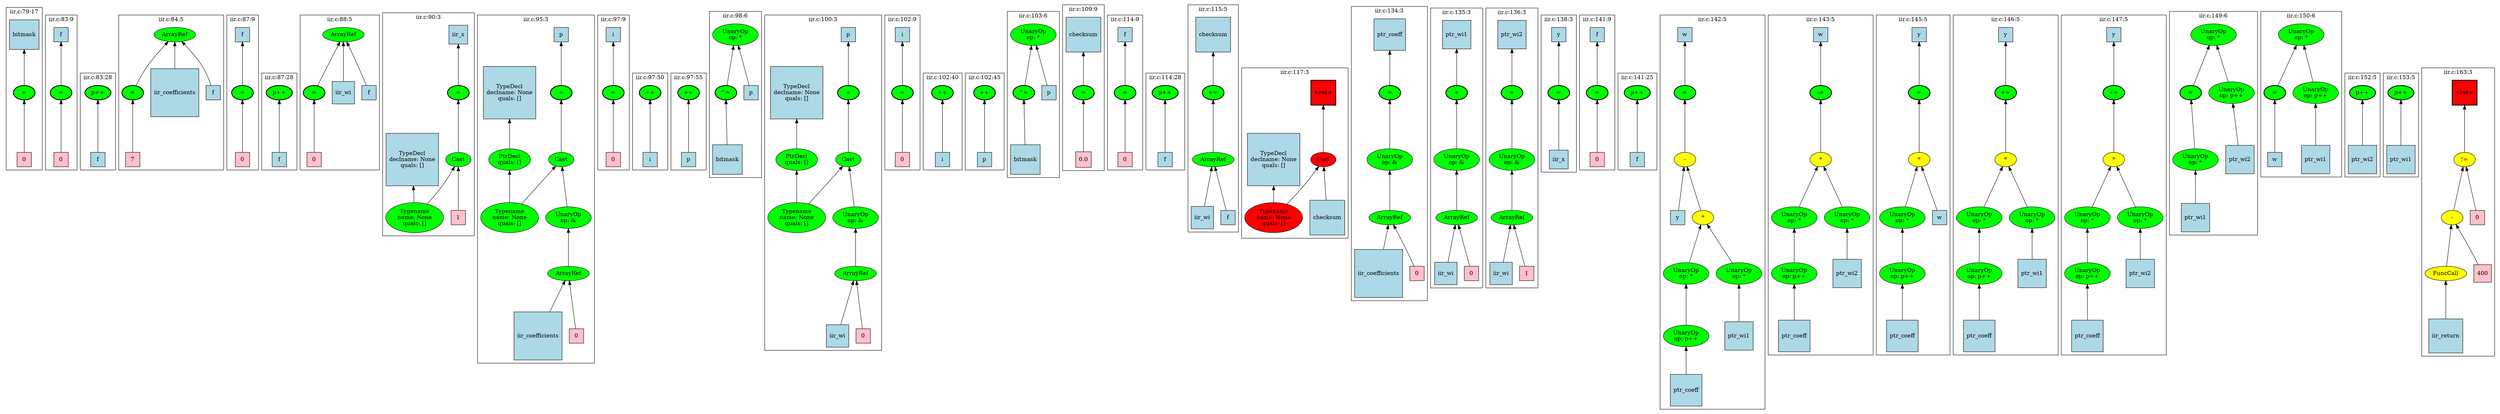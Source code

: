 strict graph "" {
	graph [bb="0,0,5443,890.95",
		newrank=true
	];
	node [label="\N"];
	{
		graph [rank=same,
			rankdir=LR
		];
		rank2	[height=0.5,
			label="",
			pos="1.5,691.95",
			style=invis,
			width=0.013889];
		71	[fillcolor=green,
			height=0.5,
			label="=",
			pos="49.5,691.95",
			style="filled,bold",
			width=0.75];
		rank2 -- 71	[pos="2.25,691.95 8.8945,691.95 15.539,691.95 22.184,691.95",
			style=invis];
		77	[fillcolor=green,
			height=0.5,
			label="=",
			pos="130.5,691.95",
			style="filled,bold",
			width=0.75];
		71 -- 77	[pos="76.711,691.95 85.536,691.95 94.36,691.95 103.19,691.95",
			style=invis];
		85	[fillcolor=green,
			height=0.5,
			label="p++",
			pos="209.5,691.95",
			style="filled,bold",
			width=0.75];
		77 -- 85	[pos="157.66,691.95 165.89,691.95 174.13,691.95 182.36,691.95",
			style=invis];
		87	[fillcolor=green,
			height=0.5,
			label="=",
			pos="288.5,691.95",
			style="filled,bold",
			width=0.75];
		85 -- 87	[pos="236.66,691.95 244.89,691.95 253.13,691.95 261.36,691.95",
			style=invis];
		94	[fillcolor=green,
			height=0.5,
			label="=",
			pos="536.5,691.95",
			style="filled,bold",
			width=0.75];
		87 -- 94	[pos="294.05,709.85 300.48,727.13 312.91,752.31 333.5,763.7 363.64,780.38 458.12,779.93 488.5,763.7 509.78,752.33 523.28,726.89 530.37,\
709.57",
			style=invis];
		102	[fillcolor=green,
			height=0.5,
			label="p++",
			pos="615.5,691.95",
			style="filled,bold",
			width=0.75];
		94 -- 102	[pos="563.66,691.95 571.89,691.95 580.13,691.95 588.36,691.95",
			style=invis];
		104	[fillcolor=green,
			height=0.5,
			label="=",
			pos="694.5,691.95",
			style="filled,bold",
			width=0.75];
		102 -- 104	[pos="642.66,691.95 650.89,691.95 659.13,691.95 667.36,691.95",
			style=invis];
		109	[fillcolor=green,
			height=0.5,
			label="=",
			pos="1018.5,691.95",
			style="filled,bold",
			width=0.75];
		104 -- 109	[pos="700.29,709.86 706.95,727.16 719.73,752.35 740.5,763.7 781.84,786.3 800.31,772.95 846.5,763.7 904.08,752.17 966.47,720.93 997.91,\
703.72",
			style=invis];
		116	[fillcolor=green,
			height=0.5,
			label="=",
			pos="1239.5,691.95",
			style="filled,bold",
			width=0.75];
		109 -- 116	[pos="1024.6,709.57 1031.7,726.89 1045.2,752.33 1066.5,763.7 1089,775.74 1158.4,774.72 1181.5,763.7 1204.9,752.52 1221.9,726.76 1231.3,\
709.35",
			style=invis];
		129	[fillcolor=green,
			height=0.5,
			label="=",
			pos="1350.5,691.95",
			style="filled,bold",
			width=0.75];
		116 -- 129	[pos="1266.8,691.95 1285.7,691.95 1304.5,691.95 1323.4,691.95",
			style=invis];
		137	[fillcolor=green,
			height=0.5,
			label="++",
			pos="1429.5,691.95",
			style="filled,bold",
			width=0.75];
		129 -- 137	[pos="1377.7,691.95 1385.9,691.95 1394.1,691.95 1402.4,691.95",
			style=invis];
		139	[fillcolor=green,
			height=0.5,
			label="++",
			pos="1509.5,691.95",
			style="filled,bold",
			width=0.75];
		137 -- 139	[pos="1456.7,691.95 1465.2,691.95 1473.7,691.95 1482.3,691.95",
			style=invis];
		141	[fillcolor=green,
			height=0.5,
			label="^=",
			pos="1588.5,691.95",
			style="filled,bold",
			width=0.75];
		139 -- 141	[pos="1536.7,691.95 1544.9,691.95 1553.1,691.95 1561.4,691.95",
			style=invis];
		145	[fillcolor=green,
			height=0.5,
			label="=",
			pos="1863.5,691.95",
			style="filled,bold",
			width=0.75];
		141 -- 145	[pos="1594.1,709.85 1600.5,727.13 1612.9,752.31 1633.5,763.7 1666.9,782.21 1771,780.17 1805.5,763.7 1828.9,752.52 1845.9,726.76 1855.3,\
709.35",
			style=invis];
		158	[fillcolor=green,
			height=0.5,
			label="=",
			pos="1975.5,691.95",
			style="filled,bold",
			width=0.75];
		145 -- 158	[pos="1890.6,691.95 1909.9,691.95 1929.1,691.95 1948.3,691.95",
			style=invis];
		166	[fillcolor=green,
			height=0.5,
			label="++",
			pos="2058.5,691.95",
			style="filled,bold",
			width=0.75];
		158 -- 166	[pos="2002.7,691.95 2012.3,691.95 2021.9,691.95 2031.5,691.95",
			style=invis];
		168	[fillcolor=green,
			height=0.5,
			label="++",
			pos="2145.5,691.95",
			style="filled,bold",
			width=0.75];
		166 -- 168	[pos="2085.7,691.95 2096.6,691.95 2107.5,691.95 2118.4,691.95",
			style=invis];
		170	[fillcolor=green,
			height=0.5,
			label="^=",
			pos="2228.5,691.95",
			style="filled,bold",
			width=0.75];
		168 -- 170	[pos="2172.7,691.95 2182.3,691.95 2191.9,691.95 2201.5,691.95",
			style=invis];
		184	[fillcolor=green,
			height=0.5,
			label="=",
			pos="2369.5,691.95",
			style="filled,bold",
			width=0.75];
		170 -- 184	[pos="2234.1,709.85 2240.5,727.13 2252.9,752.31 2273.5,763.7 2288.7,772.09 2296.9,771.24 2312.5,763.7 2335.7,752.5 2352.4,726.74 2361.5,\
709.34",
			style=invis];
		193	[fillcolor=green,
			height=0.5,
			label="=",
			pos="2457.5,691.95",
			style="filled,bold",
			width=0.75];
		184 -- 193	[pos="2396.7,691.95 2407.9,691.95 2419.2,691.95 2430.4,691.95",
			style=invis];
		201	[fillcolor=green,
			height=0.5,
			label="p++",
			pos="2540.5,691.95",
			style="filled,bold",
			width=0.75];
		193 -- 201	[pos="2484.7,691.95 2494.3,691.95 2503.9,691.95 2513.5,691.95",
			style=invis];
		203	[fillcolor=green,
			height=0.5,
			label="+=",
			pos="2648.5,691.95",
			style="filled,bold",
			width=0.75];
		201 -- 203	[pos="2567.5,691.95 2585.4,691.95 2603.4,691.95 2621.3,691.95",
			style=invis];
		208	[fillcolor=red,
			height=0.65278,
			label="\<ret\>",
			pos="2888.5,691.95",
			shape=square,
			style="filled,bold",
			width=0.65278];
		203 -- 208	[pos="2675.7,691.95 2738.7,691.95 2801.8,691.95 2864.8,691.95",
			style=invis];
		246	[fillcolor=green,
			height=0.5,
			label="=",
			pos="3032.5,691.95",
			style="filled,bold",
			width=0.75];
		208 -- 246	[pos="2912.1,691.95 2943.2,691.95 2974.2,691.95 3005.2,691.95",
			style=invis];
		252	[fillcolor=green,
			height=0.5,
			label="=",
			pos="3183.5,691.95",
			style="filled,bold",
			width=0.75];
		246 -- 252	[pos="3059.6,691.95 3091.9,691.95 3124.1,691.95 3156.4,691.95",
			style=invis];
		258	[fillcolor=green,
			height=0.5,
			label="=",
			pos="3311.5,691.95",
			style="filled,bold",
			width=0.75];
		252 -- 258	[pos="3211,691.95 3235.5,691.95 3259.9,691.95 3284.4,691.95",
			style=invis];
		264	[fillcolor=green,
			height=0.5,
			label="=",
			pos="3415.5,691.95",
			style="filled,bold",
			width=0.75];
		258 -- 264	[pos="3338.7,691.95 3355.2,691.95 3371.7,691.95 3388.2,691.95",
			style=invis];
		269	[fillcolor=green,
			height=0.5,
			label="=",
			pos="3495.5,691.95",
			style="filled,bold",
			width=0.75];
		264 -- 269	[pos="3442.7,691.95 3451.2,691.95 3459.7,691.95 3468.3,691.95",
			style=invis];
		275	[fillcolor=green,
			height=0.5,
			label="p++",
			pos="3578.5,691.95",
			style="filled,bold",
			width=0.75];
		269 -- 275	[pos="3522.7,691.95 3532.3,691.95 3541.9,691.95 3551.5,691.95",
			style=invis];
		278	[fillcolor=green,
			height=0.5,
			label="=",
			pos="3688.5,691.95",
			style="filled,bold",
			width=0.75];
		275 -- 278	[pos="3605.6,691.95 3624.1,691.95 3642.7,691.95 3661.3,691.95",
			style=invis];
		288	[fillcolor=green,
			height=0.5,
			label="-=",
			pos="3968.5,691.95",
			style="filled,bold",
			width=0.75];
		278 -- 288	[pos="3715.6,691.95 3790.8,691.95 3866.1,691.95 3941.3,691.95",
			style=invis];
		296	[fillcolor=green,
			height=0.5,
			label="=",
			pos="4180.5,691.95",
			style="filled,bold",
			width=0.75];
		288 -- 296	[pos="3995.8,691.95 4048.4,691.95 4100.9,691.95 4153.4,691.95",
			style=invis];
		303	[fillcolor=green,
			height=0.5,
			label="+=",
			pos="4371.5,691.95",
			style="filled,bold",
			width=0.75];
		296 -- 303	[pos="4207.7,691.95 4253.3,691.95 4298.8,691.95 4344.3,691.95",
			style=invis];
		311	[fillcolor=green,
			height=0.5,
			label="+=",
			pos="4602.5,691.95",
			style="filled,bold",
			width=0.75];
		303 -- 311	[pos="4398.6,691.95 4457.5,691.95 4516.5,691.95 4575.4,691.95",
			style=invis];
		319	[fillcolor=green,
			height=0.5,
			label="=",
			pos="4763.5,691.95",
			style="filled,bold",
			width=0.75];
		311 -- 319	[pos="4629.5,691.95 4665.1,691.95 4700.7,691.95 4736.3,691.95",
			style=invis];
		325	[fillcolor=green,
			height=0.5,
			label="=",
			pos="4953.5,691.95",
			style="filled,bold",
			width=0.75];
		319 -- 325	[pos="4769.1,709.85 4775.5,727.13 4787.9,752.31 4808.5,763.7 4846.2,784.57 4867.5,784.02 4905.5,763.7 4926.8,752.33 4940.3,726.89 4947.4,\
709.57",
			style=invis];
		330	[fillcolor=green,
			height=0.5,
			label="p++",
			pos="5146.5,691.95",
			style="filled,bold",
			width=0.75];
		325 -- 330	[pos="4959.1,709.85 4965.5,727.13 4977.9,752.31 4998.5,763.7 5036.2,784.57 5057.2,783.47 5095.5,763.7 5117.4,752.42 5131.9,726.95 5139.7,\
709.6",
			style=invis];
		332	[fillcolor=green,
			height=0.5,
			label="p++",
			pos="5230.5,691.95",
			style="filled,bold",
			width=0.75];
		330 -- 332	[pos="5173.7,691.95 5183.6,691.95 5193.5,691.95 5203.4,691.95",
			style=invis];
		348	[fillcolor=red,
			height=0.65278,
			label="\<ret\>",
			pos="5366.5,691.95",
			shape=square,
			style="filled,bold",
			width=0.65278];
		332 -- 348	[pos="5257.6,691.95 5286,691.95 5314.3,691.95 5342.7,691.95",
			style=invis];
		end	[height=0.5,
			label="",
			pos="5442.5,691.95",
			style=invis,
			width=0.013889];
		348 -- end	[pos="5390.2,691.95 5407.4,691.95 5424.5,691.95 5441.7,691.95",
			style=invis];
	}
	subgraph cluster104 {
		graph [bb="659.5,523.95,851.5,865.45",
			label="iir.c:88:5",
			lheight=0.21,
			lp="755.5,853.95",
			lwidth=0.68
		];
		104;
		108	[fillcolor=pink,
			height=0.5,
			label=0,
			pos="694.5,549.95",
			shape=square,
			style=filled,
			width=0.5];
		104 -- 108	[dir=back,
			pos="s,694.5,673.79 694.5,663.77 694.5,635.52 694.5,592.16 694.5,568.26"];
		105	[fillcolor=green,
			height=0.5,
			label=ArrayRef,
			pos="764.5,816.45",
			style=filled,
			width=1.2277];
		105 -- 104	[dir=back,
			pos="s,754.91,798.68 749.94,789.98 736.05,765.67 715.54,729.77 703.75,709.14"];
		106	[fillcolor=lightblue,
			height=0.68056,
			label=iir_wi,
			pos="764.5,691.95",
			shape=square,
			style=filled,
			width=0.68056];
		105 -- 106	[dir=back,
			pos="s,764.5,798.42 764.5,788.31 764.5,766.81 764.5,737.08 764.5,716.55"];
		107	[fillcolor=lightblue,
			height=0.5,
			label=f,
			pos="825.5,691.95",
			shape=square,
			style=filled,
			width=0.5];
		105 -- 107	[dir=back,
			pos="s,772.85,798.68 777.42,789.5 789.3,765.66 806.57,730.97 816.85,710.32"];
	}
	subgraph cluster102 {
		graph [bb="579.5,523.95,651.5,740.95",
			label="iir.c:87:28",
			lheight=0.21,
			lp="615.5,729.45",
			lwidth=0.78
		];
		102;
		103	[fillcolor=lightblue,
			height=0.5,
			label=f,
			pos="615.5,549.95",
			shape=square,
			style=filled,
			width=0.5];
		102 -- 103	[dir=back,
			pos="s,615.5,673.79 615.5,663.77 615.5,635.52 615.5,592.16 615.5,568.26"];
	}
	subgraph cluster85 {
		graph [bb="173.5,523.95,245.5,740.95",
			label="iir.c:83:28",
			lheight=0.21,
			lp="209.5,729.45",
			lwidth=0.78
		];
		85;
		86	[fillcolor=lightblue,
			height=0.5,
			label=f,
			pos="209.5,549.95",
			shape=square,
			style=filled,
			width=0.5];
		85 -- 86	[dir=back,
			pos="s,209.5,673.79 209.5,663.77 209.5,635.52 209.5,592.16 209.5,568.26"];
	}
	subgraph cluster94 {
		graph [bb="501.5,523.95,571.5,865.45",
			label="iir.c:87:9",
			lheight=0.21,
			lp="536.5,853.95",
			lwidth=0.68
		];
		94;
		96	[fillcolor=pink,
			height=0.5,
			label=0,
			pos="536.5,549.95",
			shape=square,
			style=filled,
			width=0.5];
		94 -- 96	[dir=back,
			pos="s,536.5,673.79 536.5,663.77 536.5,635.52 536.5,592.16 536.5,568.26"];
		95	[fillcolor=lightblue,
			height=0.5,
			label=f,
			pos="536.5,816.45",
			shape=square,
			style=filled,
			width=0.5];
		95 -- 94	[dir=back,
			pos="s,536.5,798.42 536.5,788.27 536.5,764.44 536.5,730.53 536.5,710.24"];
	}
	subgraph cluster87 {
		graph [bb="253.5,523.95,493.5,865.45",
			label="iir.c:84:5",
			lheight=0.21,
			lp="373.5,853.95",
			lwidth=0.68
		];
		87;
		91	[fillcolor=pink,
			height=0.5,
			label=7,
			pos="288.5,549.95",
			shape=square,
			style=filled,
			width=0.5];
		87 -- 91	[dir=back,
			pos="s,288.5,673.79 288.5,663.77 288.5,635.52 288.5,592.16 288.5,568.26"];
		88	[fillcolor=green,
			height=0.5,
			label=ArrayRef,
			pos="382.5,816.45",
			style=filled,
			width=1.2277];
		88 -- 87	[dir=back,
			pos="s,368.17,799.4 361.51,791.77 350.2,778.68 336.2,761.98 324.5,746.45 315.2,734.11 305.47,719.53 298.47,708.71"];
		89	[fillcolor=lightblue,
			height=1.3611,
			label=iir_coefficients,
			pos="382.5,691.95",
			shape=square,
			style=filled,
			width=1.3611];
		88 -- 89	[dir=back,
			pos="s,382.5,798.42 382.5,788.11 382.5,774.25 382.5,757 382.5,741.01"];
		90	[fillcolor=lightblue,
			height=0.5,
			label=f,
			pos="467.5,691.95",
			shape=square,
			style=filled,
			width=0.5];
		88 -- 90	[dir=back,
			pos="s,397.95,799.3 404.74,791.81 416.19,778.96 429.94,762.46 440.5,746.45 448.06,734.99 455,721.12 459.96,710.38"];
	}
	subgraph cluster109 {
		graph [bb="859.5,378,1053.5,868.45",
			label="iir.c:90:3",
			lheight=0.21,
			lp="956.5,856.95",
			lwidth=0.68
		];
		109;
		111	[fillcolor=green,
			height=0.5,
			label=Cast,
			pos="1018.5,549.95",
			style=filled,
			width=0.75];
		109 -- 111	[dir=back,
			pos="s,1018.5,673.79 1018.5,663.77 1018.5,635.52 1018.5,592.16 1018.5,568.26"];
		112	[fillcolor=green,
			height=1.041,
			label="Typename
name: None
quals: []",
			pos="926.5,423.48",
			style=filled,
			width=1.6303];
		111 -- 112	[dir=back,
			pos="s,1008,533.33 1002.3,524.95 996.17,516.08 989.11,505.99 982.5,496.95 972.92,483.86 962.09,469.7 952.52,457.39"];
		115	[fillcolor=pink,
			height=0.5,
			label=1,
			pos="1021.5,423.48",
			shape=square,
			style=filled,
			width=0.5];
		111 -- 115	[dir=back,
			pos="s,1018.9,531.91 1019.2,521.87 1019.7,497.51 1020.6,462.46 1021.1,441.72"];
		110	[fillcolor=lightblue,
			height=0.58333,
			label=iir_x,
			pos="1018.5,816.45",
			shape=square,
			style=filled,
			width=0.58333];
		110 -- 109	[dir=back,
			pos="s,1018.5,795.22 1018.5,785.01 1018.5,761.36 1018.5,729.42 1018.5,710.05"];
		113	[fillcolor=lightblue,
			height=1.4722,
			label="TypeDecl
declname: None
quals: []",
			pos="920.5,549.95",
			shape=square,
			style=filled,
			width=1.4722];
		113 -- 112	[dir=back,
			pos="s,923.01,496.89 923.5,486.69 923.92,477.96 924.34,469.24 924.73,461.2"];
	}
	subgraph cluster116 {
		graph [bb="1061.5,110,1307.5,865.45",
			label="iir.c:95:3",
			lheight=0.21,
			lp="1184.5,853.95",
			lwidth=0.68
		];
		116;
		118	[fillcolor=green,
			height=0.5,
			label=Cast,
			pos="1239.5,549.95",
			style=filled,
			width=0.75];
		116 -- 118	[dir=back,
			pos="s,1239.5,673.79 1239.5,663.77 1239.5,635.52 1239.5,592.16 1239.5,568.26"];
		119	[fillcolor=green,
			height=1.041,
			label="Typename
name: None
quals: []",
			pos="1128.5,423.48",
			style=filled,
			width=1.6303];
		118 -- 119	[dir=back,
			pos="s,1226.3,534.19 1219.6,526.66 1202.2,507.09 1176.6,478.4 1157,456.4"];
		123	[fillcolor=green,
			height=0.74639,
			label="UnaryOp
op: &",
			pos="1252.5,423.48",
			style=filled,
			width=1.316];
		118 -- 123	[dir=back,
			pos="s,1241.3,531.91 1242.3,521.93 1244.5,500.7 1247.6,471.34 1249.8,450.4"];
		124	[fillcolor=green,
			height=0.5,
			label=ArrayRef,
			pos="1252.5,301",
			style=filled,
			width=1.2277];
		123 -- 124	[dir=back,
			pos="s,1252.5,396.34 1252.5,386.23 1252.5,364 1252.5,336.57 1252.5,319.18"];
		117	[fillcolor=lightblue,
			height=0.5,
			label=p,
			pos="1239.5,816.45",
			shape=square,
			style=filled,
			width=0.5];
		117 -- 116	[dir=back,
			pos="s,1239.5,798.42 1239.5,788.27 1239.5,764.44 1239.5,730.53 1239.5,710.24"];
		125	[fillcolor=lightblue,
			height=1.3611,
			label=iir_coefficients,
			pos="1181.5,167",
			shape=square,
			style=filled,
			width=1.3611];
		124 -- 125	[dir=back,
			pos="s,1243.5,283.28 1238.6,274.24 1229.8,257.71 1217.9,235.74 1207.4,216.07"];
		126	[fillcolor=pink,
			height=0.5,
			label=0,
			pos="1266.5,167",
			shape=square,
			style=filled,
			width=0.5];
		124 -- 126	[dir=back,
			pos="s,1254.3,283.01 1255.4,272.97 1258.2,246.73 1262.3,207.67 1264.7,185.34"];
		120	[fillcolor=green,
			height=0.74639,
			label="PtrDecl
quals: []",
			pos="1128.5,549.95",
			style=filled,
			width=1.2178];
		120 -- 119	[dir=back,
			pos="s,1128.5,522.86 1128.5,512.72 1128.5,496.59 1128.5,477.61 1128.5,461.4"];
		121	[fillcolor=lightblue,
			height=1.4722,
			label="TypeDecl
declname: None
quals: []",
			pos="1128.5,691.95",
			shape=square,
			style=filled,
			width=1.4722];
		121 -- 120	[dir=back,
			pos="s,1128.5,638.82 1128.5,628.77 1128.5,610.49 1128.5,591.49 1128.5,576.84"];
	}
	subgraph cluster203 {
		graph [bb="2588.5,390.98,2708.5,882.95",
			label="iir.c:115:5",
			lheight=0.21,
			lp="2648.5,871.45",
			lwidth=0.78
		];
		203;
		205	[fillcolor=green,
			height=0.5,
			label=ArrayRef,
			pos="2648.5,549.95",
			style=filled,
			width=1.2277];
		203 -- 205	[dir=back,
			pos="s,2648.5,673.79 2648.5,663.77 2648.5,635.52 2648.5,592.16 2648.5,568.26"];
		206	[fillcolor=lightblue,
			height=0.68056,
			label=iir_wi,
			pos="2621.5,423.48",
			shape=square,
			style=filled,
			width=0.68056];
		205 -- 206	[dir=back,
			pos="s,2644.8,531.91 2642.6,521.89 2637.9,499.88 2631.2,469.14 2626.6,448.12"];
		207	[fillcolor=lightblue,
			height=0.5,
			label=f,
			pos="2682.5,423.48",
			shape=square,
			style=filled,
			width=0.5];
		205 -- 207	[dir=back,
			pos="s,2653.2,531.91 2655.8,522.2 2662.5,497.83 2672.1,462.55 2677.8,441.72"];
		204	[fillcolor=lightblue,
			height=0.98611,
			label=checksum,
			pos="2648.5,816.45",
			shape=square,
			style=filled,
			width=0.98611];
		204 -- 203	[dir=back,
			pos="s,2648.5,780.68 2648.5,770.63 2648.5,749.61 2648.5,725.8 2648.5,710.14"];
	}
	subgraph cluster246 {
		graph [bb="2947.5,244,3115.5,880.45",
			label="iir.c:134:3",
			lheight=0.21,
			lp="3031.5,868.95",
			lwidth=0.78
		];
		246;
		248	[fillcolor=green,
			height=0.74639,
			label="UnaryOp
op: &",
			pos="3032.5,549.95",
			style=filled,
			width=1.316];
		246 -- 248	[dir=back,
			pos="s,3032.5,673.79 3032.5,663.48 3032.5,638.35 3032.5,601.45 3032.5,576.84"];
		249	[fillcolor=green,
			height=0.5,
			label=ArrayRef,
			pos="3032.5,423.48",
			style=filled,
			width=1.2277];
		248 -- 249	[dir=back,
			pos="s,3032.5,522.86 3032.5,512.61 3032.5,489.25 3032.5,459.98 3032.5,441.75"];
		250	[fillcolor=lightblue,
			height=1.3611,
			label=iir_coefficients,
			pos="3004.5,301",
			shape=square,
			style=filled,
			width=1.3611];
		249 -- 250	[dir=back,
			pos="s,3028.5,405.47 3026.2,395.51 3023.1,382.14 3019.3,365.58 3015.7,350.12"];
		251	[fillcolor=pink,
			height=0.5,
			label=0,
			pos="3089.5,301",
			shape=square,
			style=filled,
			width=0.5];
		249 -- 251	[dir=back,
			pos="s,3040.4,405.72 3044.8,396.43 3055.9,373.12 3071.7,339.59 3081.3,319.39"];
		247	[fillcolor=lightblue,
			height=0.91667,
			label=ptr_coeff,
			pos="3032.5,816.45",
			shape=square,
			style=filled,
			width=0.91667];
		247 -- 246	[dir=back,
			pos="s,3032.5,783.27 3032.5,773.02 3032.5,751.46 3032.5,726.46 3032.5,710.21"];
	}
	subgraph cluster252 {
		graph [bb="3123.5,268.5,3243.5,876.95",
			label="iir.c:135:3",
			lheight=0.21,
			lp="3183.5,865.45",
			lwidth=0.78
		];
		252;
		254	[fillcolor=green,
			height=0.74639,
			label="UnaryOp
op: &",
			pos="3183.5,549.95",
			style=filled,
			width=1.316];
		252 -- 254	[dir=back,
			pos="s,3183.5,673.79 3183.5,663.48 3183.5,638.35 3183.5,601.45 3183.5,576.84"];
		255	[fillcolor=green,
			height=0.5,
			label=ArrayRef,
			pos="3183.5,423.48",
			style=filled,
			width=1.2277];
		254 -- 255	[dir=back,
			pos="s,3183.5,522.86 3183.5,512.61 3183.5,489.25 3183.5,459.98 3183.5,441.75"];
		256	[fillcolor=lightblue,
			height=0.68056,
			label=iir_wi,
			pos="3156.5,301",
			shape=square,
			style=filled,
			width=0.68056];
		255 -- 256	[dir=back,
			pos="s,3179.7,405.47 3177.5,395.58 3172.8,374.56 3166.3,345.65 3161.8,325.54"];
		257	[fillcolor=pink,
			height=0.5,
			label=0,
			pos="3217.5,301",
			shape=square,
			style=filled,
			width=0.5];
		255 -- 257	[dir=back,
			pos="s,3188.3,405.47 3191,395.84 3197.6,372.53 3207,339.33 3212.6,319.31"];
		253	[fillcolor=lightblue,
			height=0.81944,
			label=ptr_wi1,
			pos="3183.5,816.45",
			shape=square,
			style=filled,
			width=0.81944];
		253 -- 252	[dir=back,
			pos="s,3183.5,786.73 3183.5,776.53 3183.5,754.2 3183.5,727.3 3183.5,710.16"];
	}
	subgraph cluster258 {
		graph [bb="3251.5,268.5,3371.5,876.95",
			label="iir.c:136:3",
			lheight=0.21,
			lp="3311.5,865.45",
			lwidth=0.78
		];
		258;
		260	[fillcolor=green,
			height=0.74639,
			label="UnaryOp
op: &",
			pos="3311.5,549.95",
			style=filled,
			width=1.316];
		258 -- 260	[dir=back,
			pos="s,3311.5,673.79 3311.5,663.48 3311.5,638.35 3311.5,601.45 3311.5,576.84"];
		261	[fillcolor=green,
			height=0.5,
			label=ArrayRef,
			pos="3311.5,423.48",
			style=filled,
			width=1.2277];
		260 -- 261	[dir=back,
			pos="s,3311.5,522.86 3311.5,512.61 3311.5,489.25 3311.5,459.98 3311.5,441.75"];
		262	[fillcolor=lightblue,
			height=0.68056,
			label=iir_wi,
			pos="3284.5,301",
			shape=square,
			style=filled,
			width=0.68056];
		261 -- 262	[dir=back,
			pos="s,3307.7,405.47 3305.5,395.58 3300.8,374.56 3294.3,345.65 3289.8,325.54"];
		263	[fillcolor=pink,
			height=0.5,
			label=1,
			pos="3345.5,301",
			shape=square,
			style=filled,
			width=0.5];
		261 -- 263	[dir=back,
			pos="s,3316.3,405.47 3319,395.84 3325.6,372.53 3335,339.33 3340.6,319.31"];
		259	[fillcolor=lightblue,
			height=0.81944,
			label=ptr_wi2,
			pos="3311.5,816.45",
			shape=square,
			style=filled,
			width=0.81944];
		259 -- 258	[dir=back,
			pos="s,3311.5,786.73 3311.5,776.53 3311.5,754.2 3311.5,727.3 3311.5,710.16"];
	}
	subgraph cluster264 {
		graph [bb="3379.5,520.95,3451.5,865.45",
			label="iir.c:138:3",
			lheight=0.21,
			lp="3415.5,853.95",
			lwidth=0.78
		];
		264;
		266	[fillcolor=lightblue,
			height=0.58333,
			label=iir_x,
			pos="3415.5,549.95",
			shape=square,
			style=filled,
			width=0.58333];
		264 -- 266	[dir=back,
			pos="s,3415.5,673.79 3415.5,663.76 3415.5,636.55 3415.5,595.33 3415.5,570.97"];
		265	[fillcolor=lightblue,
			height=0.5,
			label=y,
			pos="3415.5,816.45",
			shape=square,
			style=filled,
			width=0.5];
		265 -- 264	[dir=back,
			pos="s,3415.5,798.42 3415.5,788.27 3415.5,764.44 3415.5,730.53 3415.5,710.24"];
	}
	subgraph cluster269 {
		graph [bb="3459.5,523.95,3531.5,865.45",
			label="iir.c:141:9",
			lheight=0.21,
			lp="3495.5,853.95",
			lwidth=0.78
		];
		269;
		271	[fillcolor=pink,
			height=0.5,
			label=0,
			pos="3495.5,549.95",
			shape=square,
			style=filled,
			width=0.5];
		269 -- 271	[dir=back,
			pos="s,3495.5,673.79 3495.5,663.77 3495.5,635.52 3495.5,592.16 3495.5,568.26"];
		270	[fillcolor=lightblue,
			height=0.5,
			label=f,
			pos="3495.5,816.45",
			shape=square,
			style=filled,
			width=0.5];
		270 -- 269	[dir=back,
			pos="s,3495.5,798.42 3495.5,788.27 3495.5,764.44 3495.5,730.53 3495.5,710.24"];
	}
	subgraph cluster275 {
		graph [bb="3539.5,523.95,3618.5,740.95",
			label="iir.c:141:25",
			lheight=0.21,
			lp="3579,729.45",
			lwidth=0.88
		];
		275;
		276	[fillcolor=lightblue,
			height=0.5,
			label=f,
			pos="3578.5,549.95",
			shape=square,
			style=filled,
			width=0.5];
		275 -- 276	[dir=back,
			pos="s,3578.5,673.79 3578.5,663.77 3578.5,635.52 3578.5,592.16 3578.5,568.26"];
	}
	subgraph cluster278 {
		graph [bb="3626.5,8,3849.5,865.45",
			label="iir.c:142:5",
			lheight=0.21,
			lp="3738,853.95",
			lwidth=0.78
		];
		278;
		280	[fillcolor=yellow,
			height=0.5,
			label="-",
			pos="3688.5,549.95",
			style=filled,
			width=0.75];
		278 -- 280	[dir=back,
			pos="s,3688.5,673.79 3688.5,663.77 3688.5,635.52 3688.5,592.16 3688.5,568.26"];
		281	[fillcolor=lightblue,
			height=0.5,
			label=y,
			pos="3670.5,423.48",
			shape=square,
			style=filled,
			width=0.5];
		280 -- 281	[dir=back,
			pos="s,3686,531.91 3684.6,521.87 3681.1,497.51 3676,462.46 3673,441.72"];
		282	[fillcolor=yellow,
			height=0.5,
			label="*",
			pos="3733.5,423.48",
			style=filled,
			width=0.75];
		280 -- 282	[dir=back,
			pos="s,3694.6,532.17 3698,522.75 3706.8,498.23 3719.8,462.34 3727.4,441.4"];
		283	[fillcolor=green,
			height=0.74639,
			label="UnaryOp
op: *",
			pos="3681.5,301",
			style=filled,
			width=1.316];
		282 -- 283	[dir=back,
			pos="s,3726.3,405.72 3722.2,396.39 3713.4,375.96 3701.2,347.69 3692.5,327.43"];
		286	[fillcolor=green,
			height=0.74639,
			label="UnaryOp
op: *",
			pos="3794.5,301",
			style=filled,
			width=1.316];
		282 -- 286	[dir=back,
			pos="s,3741.7,406.23 3746.3,397.15 3756.7,376.59 3771.3,347.74 3781.7,327.21"];
		279	[fillcolor=lightblue,
			height=0.5,
			label=w,
			pos="3688.5,816.45",
			shape=square,
			style=filled,
			width=0.5];
		279 -- 278	[dir=back,
			pos="s,3688.5,798.42 3688.5,788.27 3688.5,764.44 3688.5,730.53 3688.5,710.24"];
		284	[fillcolor=green,
			height=0.74639,
			label="UnaryOp
op: p++",
			pos="3681.5,167",
			style=filled,
			width=1.316];
		283 -- 284	[dir=back,
			pos="s,3681.5,273.92 3681.5,263.89 3681.5,241.78 3681.5,213.99 3681.5,194.02"];
		287	[fillcolor=lightblue,
			height=0.81944,
			label=ptr_wi1,
			pos="3794.5,167",
			shape=square,
			style=filled,
			width=0.81944];
		286 -- 287	[dir=back,
			pos="s,3794.5,273.92 3794.5,263.73 3794.5,242.64 3794.5,216.43 3794.5,196.77"];
		285	[fillcolor=lightblue,
			height=0.91667,
			label=ptr_coeff,
			pos="3681.5,49",
			shape=square,
			style=filled,
			width=0.91667];
		284 -- 285	[dir=back,
			pos="s,3681.5,139.97 3681.5,129.84 3681.5,114.58 3681.5,96.96 3681.5,82.158"];
	}
	subgraph cluster288 {
		graph [bb="3857.5,126,4080.5,865.45",
			label="iir.c:143:5",
			lheight=0.21,
			lp="3969,853.95",
			lwidth=0.78
		];
		288;
		290	[fillcolor=yellow,
			height=0.5,
			label="*",
			pos="3968.5,549.95",
			style=filled,
			width=0.75];
		288 -- 290	[dir=back,
			pos="s,3968.5,673.79 3968.5,663.77 3968.5,635.52 3968.5,592.16 3968.5,568.26"];
		291	[fillcolor=green,
			height=0.74639,
			label="UnaryOp
op: *",
			pos="3912.5,423.48",
			style=filled,
			width=1.316];
		290 -- 291	[dir=back,
			pos="s,3961.1,532.42 3956.9,523.23 3947.2,501.68 3933.5,471.11 3923.8,449.7"];
		294	[fillcolor=green,
			height=0.74639,
			label="UnaryOp
op: *",
			pos="4025.5,423.48",
			style=filled,
			width=1.316];
		290 -- 294	[dir=back,
			pos="s,3976.1,532.42 3980.3,523.23 3990.1,501.68 4004.1,471.11 4013.9,449.7"];
		292	[fillcolor=green,
			height=0.74639,
			label="UnaryOp
op: p++",
			pos="3912.5,301",
			style=filled,
			width=1.316];
		291 -- 292	[dir=back,
			pos="s,3912.5,396.34 3912.5,386.1 3912.5,367.41 3912.5,345.05 3912.5,328.09"];
		295	[fillcolor=lightblue,
			height=0.81944,
			label=ptr_wi2,
			pos="4025.5,301",
			shape=square,
			style=filled,
			width=0.81944];
		294 -- 295	[dir=back,
			pos="s,4025.5,396.34 4025.5,386.29 4025.5,368.47 4025.5,347.29 4025.5,330.62"];
		289	[fillcolor=lightblue,
			height=0.5,
			label=w,
			pos="3968.5,816.45",
			shape=square,
			style=filled,
			width=0.5];
		289 -- 288	[dir=back,
			pos="s,3968.5,798.42 3968.5,788.27 3968.5,764.44 3968.5,730.53 3968.5,710.24"];
		293	[fillcolor=lightblue,
			height=0.91667,
			label=ptr_coeff,
			pos="3912.5,167",
			shape=square,
			style=filled,
			width=0.91667];
		292 -- 293	[dir=back,
			pos="s,3912.5,273.92 3912.5,263.68 3912.5,243.77 3912.5,219.3 3912.5,200.09"];
	}
	subgraph cluster296 {
		graph [bb="4088.5,126,4252.5,865.45",
			label="iir.c:145:5",
			lheight=0.21,
			lp="4170.5,853.95",
			lwidth=0.78
		];
		296;
		298	[fillcolor=yellow,
			height=0.5,
			label="*",
			pos="4180.5,549.95",
			style=filled,
			width=0.75];
		296 -- 298	[dir=back,
			pos="s,4180.5,673.79 4180.5,663.77 4180.5,635.52 4180.5,592.16 4180.5,568.26"];
		299	[fillcolor=green,
			height=0.74639,
			label="UnaryOp
op: *",
			pos="4143.5,423.48",
			style=filled,
			width=1.316];
		298 -- 299	[dir=back,
			pos="s,4175.5,532.17 4172.6,522.43 4166.3,501.05 4157.4,471.18 4151.1,450.05"];
		302	[fillcolor=lightblue,
			height=0.5,
			label=w,
			pos="4226.5,423.48",
			shape=square,
			style=filled,
			width=0.5];
		298 -- 302	[dir=back,
			pos="s,4186.7,532.17 4190.3,522.48 4199.3,498.13 4212.4,462.72 4220.1,441.8"];
		300	[fillcolor=green,
			height=0.74639,
			label="UnaryOp
op: p++",
			pos="4143.5,301",
			style=filled,
			width=1.316];
		299 -- 300	[dir=back,
			pos="s,4143.5,396.34 4143.5,386.1 4143.5,367.41 4143.5,345.05 4143.5,328.09"];
		297	[fillcolor=lightblue,
			height=0.5,
			label=y,
			pos="4180.5,816.45",
			shape=square,
			style=filled,
			width=0.5];
		297 -- 296	[dir=back,
			pos="s,4180.5,798.42 4180.5,788.27 4180.5,764.44 4180.5,730.53 4180.5,710.24"];
		301	[fillcolor=lightblue,
			height=0.91667,
			label=ptr_coeff,
			pos="4143.5,167",
			shape=square,
			style=filled,
			width=0.91667];
		300 -- 301	[dir=back,
			pos="s,4143.5,273.92 4143.5,263.68 4143.5,243.77 4143.5,219.3 4143.5,200.09"];
	}
	subgraph cluster71 {
		graph [bb="11.5,523.95,87.5,877.45",
			label="iir.c:79:17",
			lheight=0.21,
			lp="49.5,865.95",
			lwidth=0.78
		];
		71;
		74	[fillcolor=pink,
			height=0.5,
			label=0,
			pos="49.5,549.95",
			shape=square,
			style=filled,
			width=0.5];
		71 -- 74	[dir=back,
			pos="s,49.5,673.79 49.5,663.77 49.5,635.52 49.5,592.16 49.5,568.26"];
		72	[fillcolor=lightblue,
			height=0.83333,
			label=bitmask,
			pos="49.5,816.45",
			shape=square,
			style=filled,
			width=0.83333];
		72 -- 71	[dir=back,
			pos="s,49.5,786.42 49.5,776.22 49.5,753.92 49.5,727.12 49.5,710.07"];
	}
	subgraph cluster77 {
		graph [bb="95.5,523.95,165.5,865.45",
			label="iir.c:83:9",
			lheight=0.21,
			lp="130.5,853.95",
			lwidth=0.68
		];
		77;
		79	[fillcolor=pink,
			height=0.5,
			label=0,
			pos="130.5,549.95",
			shape=square,
			style=filled,
			width=0.5];
		77 -- 79	[dir=back,
			pos="s,130.5,673.79 130.5,663.77 130.5,635.52 130.5,592.16 130.5,568.26"];
		78	[fillcolor=lightblue,
			height=0.5,
			label=f,
			pos="130.5,816.45",
			shape=square,
			style=filled,
			width=0.5];
		78 -- 77	[dir=back,
			pos="s,130.5,798.42 130.5,788.27 130.5,764.44 130.5,730.53 130.5,710.24"];
	}
	subgraph cluster158 {
		graph [bb="1939.5,523.95,2011.5,865.45",
			label="iir.c:102:9",
			lheight=0.21,
			lp="1975.5,853.95",
			lwidth=0.78
		];
		158;
		160	[fillcolor=pink,
			height=0.5,
			label=0,
			pos="1975.5,549.95",
			shape=square,
			style=filled,
			width=0.5];
		158 -- 160	[dir=back,
			pos="s,1975.5,673.79 1975.5,663.77 1975.5,635.52 1975.5,592.16 1975.5,568.26"];
		159	[fillcolor=lightblue,
			height=0.5,
			label=i,
			pos="1975.5,816.45",
			shape=square,
			style=filled,
			width=0.5];
		159 -- 158	[dir=back,
			pos="s,1975.5,798.42 1975.5,788.27 1975.5,764.44 1975.5,730.53 1975.5,710.24"];
	}
	subgraph cluster166 {
		graph [bb="2019.5,523.95,2098.5,740.95",
			label="iir.c:102:40",
			lheight=0.21,
			lp="2059,729.45",
			lwidth=0.88
		];
		166;
		167	[fillcolor=lightblue,
			height=0.5,
			label=i,
			pos="2058.5,549.95",
			shape=square,
			style=filled,
			width=0.5];
		166 -- 167	[dir=back,
			pos="s,2058.5,673.79 2058.5,663.77 2058.5,635.52 2058.5,592.16 2058.5,568.26"];
	}
	subgraph cluster168 {
		graph [bb="2106.5,523.95,2185.5,740.95",
			label="iir.c:102:45",
			lheight=0.21,
			lp="2146,729.45",
			lwidth=0.88
		];
		168;
		169	[fillcolor=lightblue,
			height=0.5,
			label=p,
			pos="2145.5,549.95",
			shape=square,
			style=filled,
			width=0.5];
		168 -- 169	[dir=back,
			pos="s,2145.5,673.79 2145.5,663.77 2145.5,635.52 2145.5,592.16 2145.5,568.26"];
	}
	subgraph cluster170 {
		graph [bb="2193.5,511.95,2317.5,874.32",
			label="iir.c:103:6",
			lheight=0.21,
			lp="2255.5,862.82",
			lwidth=0.78
		];
		170;
		173	[fillcolor=lightblue,
			height=0.83333,
			label=bitmask,
			pos="2231.5,549.95",
			shape=square,
			style=filled,
			width=0.83333];
		170 -- 173	[dir=back,
			pos="s,2228.9,673.79 2229.1,663.56 2229.6,639.47 2230.4,604.52 2230.9,579.96"];
		171	[fillcolor=green,
			height=0.74639,
			label="UnaryOp
op: *",
			pos="2255.5,816.45",
			style=filled,
			width=1.316];
		171 -- 170	[dir=back,
			pos="s,2249.8,789.77 2247.7,779.99 2242.6,756.96 2236.2,727.97 2232.2,709.95"];
		172	[fillcolor=lightblue,
			height=0.5,
			label=p,
			pos="2291.5,691.95",
			shape=square,
			style=filled,
			width=0.5];
		171 -- 172	[dir=back,
			pos="s,2263,789.77 2265.9,780.05 2272.6,757.16 2281.1,728.38 2286.4,710.32"];
	}
	subgraph cluster184 {
		graph [bb="2325.5,523.95,2413.5,882.95",
			label="iir.c:109:9",
			lheight=0.21,
			lp="2369.5,871.45",
			lwidth=0.78
		];
		184;
		187	[fillcolor=pink,
			height=0.5,
			label=0.0,
			pos="2369.5,549.95",
			shape=square,
			style=filled,
			width=0.5];
		184 -- 187	[dir=back,
			pos="s,2369.5,673.79 2369.5,663.77 2369.5,635.52 2369.5,592.16 2369.5,568.26"];
		185	[fillcolor=lightblue,
			height=0.98611,
			label=checksum,
			pos="2369.5,816.45",
			shape=square,
			style=filled,
			width=0.98611];
		185 -- 184	[dir=back,
			pos="s,2369.5,780.68 2369.5,770.63 2369.5,749.61 2369.5,725.8 2369.5,710.14"];
	}
	subgraph cluster193 {
		graph [bb="2421.5,523.95,2493.5,865.45",
			label="iir.c:114:9",
			lheight=0.21,
			lp="2457.5,853.95",
			lwidth=0.78
		];
		193;
		195	[fillcolor=pink,
			height=0.5,
			label=0,
			pos="2457.5,549.95",
			shape=square,
			style=filled,
			width=0.5];
		193 -- 195	[dir=back,
			pos="s,2457.5,673.79 2457.5,663.77 2457.5,635.52 2457.5,592.16 2457.5,568.26"];
		194	[fillcolor=lightblue,
			height=0.5,
			label=f,
			pos="2457.5,816.45",
			shape=square,
			style=filled,
			width=0.5];
		194 -- 193	[dir=back,
			pos="s,2457.5,798.42 2457.5,788.27 2457.5,764.44 2457.5,730.53 2457.5,710.24"];
	}
	subgraph cluster201 {
		graph [bb="2501.5,523.95,2580.5,740.95",
			label="iir.c:114:28",
			lheight=0.21,
			lp="2541,729.45",
			lwidth=0.88
		];
		201;
		202	[fillcolor=lightblue,
			height=0.5,
			label=f,
			pos="2540.5,549.95",
			shape=square,
			style=filled,
			width=0.5];
		201 -- 202	[dir=back,
			pos="s,2540.5,673.79 2540.5,663.77 2540.5,635.52 2540.5,592.16 2540.5,568.26"];
	}
	subgraph cluster303 {
		graph [bb="4260.5,126,4483.5,865.45",
			label="iir.c:146:5",
			lheight=0.21,
			lp="4372,853.95",
			lwidth=0.78
		];
		303;
		305	[fillcolor=yellow,
			height=0.5,
			label="*",
			pos="4371.5,549.95",
			style=filled,
			width=0.75];
		303 -- 305	[dir=back,
			pos="s,4371.5,673.79 4371.5,663.77 4371.5,635.52 4371.5,592.16 4371.5,568.26"];
		306	[fillcolor=green,
			height=0.74639,
			label="UnaryOp
op: *",
			pos="4315.5,423.48",
			style=filled,
			width=1.316];
		305 -- 306	[dir=back,
			pos="s,4364.1,532.42 4359.9,523.23 4350.2,501.68 4336.5,471.11 4326.8,449.7"];
		309	[fillcolor=green,
			height=0.74639,
			label="UnaryOp
op: *",
			pos="4428.5,423.48",
			style=filled,
			width=1.316];
		305 -- 309	[dir=back,
			pos="s,4379.1,532.42 4383.3,523.23 4393.1,501.68 4407.1,471.11 4416.9,449.7"];
		307	[fillcolor=green,
			height=0.74639,
			label="UnaryOp
op: p++",
			pos="4315.5,301",
			style=filled,
			width=1.316];
		306 -- 307	[dir=back,
			pos="s,4315.5,396.34 4315.5,386.1 4315.5,367.41 4315.5,345.05 4315.5,328.09"];
		310	[fillcolor=lightblue,
			height=0.81944,
			label=ptr_wi1,
			pos="4428.5,301",
			shape=square,
			style=filled,
			width=0.81944];
		309 -- 310	[dir=back,
			pos="s,4428.5,396.34 4428.5,386.29 4428.5,368.47 4428.5,347.29 4428.5,330.62"];
		304	[fillcolor=lightblue,
			height=0.5,
			label=y,
			pos="4371.5,816.45",
			shape=square,
			style=filled,
			width=0.5];
		304 -- 303	[dir=back,
			pos="s,4371.5,798.42 4371.5,788.27 4371.5,764.44 4371.5,730.53 4371.5,710.24"];
		308	[fillcolor=lightblue,
			height=0.91667,
			label=ptr_coeff,
			pos="4315.5,167",
			shape=square,
			style=filled,
			width=0.91667];
		307 -- 308	[dir=back,
			pos="s,4315.5,273.92 4315.5,263.68 4315.5,243.77 4315.5,219.3 4315.5,200.09"];
	}
	subgraph cluster311 {
		graph [bb="4491.5,126,4714.5,865.45",
			label="iir.c:147:5",
			lheight=0.21,
			lp="4603,853.95",
			lwidth=0.78
		];
		311;
		313	[fillcolor=yellow,
			height=0.5,
			label="*",
			pos="4602.5,549.95",
			style=filled,
			width=0.75];
		311 -- 313	[dir=back,
			pos="s,4602.5,673.79 4602.5,663.77 4602.5,635.52 4602.5,592.16 4602.5,568.26"];
		314	[fillcolor=green,
			height=0.74639,
			label="UnaryOp
op: *",
			pos="4546.5,423.48",
			style=filled,
			width=1.316];
		313 -- 314	[dir=back,
			pos="s,4595.1,532.42 4590.9,523.23 4581.2,501.68 4567.5,471.11 4557.8,449.7"];
		317	[fillcolor=green,
			height=0.74639,
			label="UnaryOp
op: *",
			pos="4659.5,423.48",
			style=filled,
			width=1.316];
		313 -- 317	[dir=back,
			pos="s,4610.1,532.42 4614.3,523.23 4624.1,501.68 4638.1,471.11 4647.9,449.7"];
		315	[fillcolor=green,
			height=0.74639,
			label="UnaryOp
op: p++",
			pos="4546.5,301",
			style=filled,
			width=1.316];
		314 -- 315	[dir=back,
			pos="s,4546.5,396.34 4546.5,386.1 4546.5,367.41 4546.5,345.05 4546.5,328.09"];
		318	[fillcolor=lightblue,
			height=0.81944,
			label=ptr_wi2,
			pos="4659.5,301",
			shape=square,
			style=filled,
			width=0.81944];
		317 -- 318	[dir=back,
			pos="s,4659.5,396.34 4659.5,386.29 4659.5,368.47 4659.5,347.29 4659.5,330.62"];
		312	[fillcolor=lightblue,
			height=0.5,
			label=y,
			pos="4602.5,816.45",
			shape=square,
			style=filled,
			width=0.5];
		312 -- 311	[dir=back,
			pos="s,4602.5,798.42 4602.5,788.27 4602.5,764.44 4602.5,730.53 4602.5,710.24"];
		316	[fillcolor=lightblue,
			height=0.91667,
			label=ptr_coeff,
			pos="4546.5,167",
			shape=square,
			style=filled,
			width=0.91667];
		315 -- 316	[dir=back,
			pos="s,4546.5,273.92 4546.5,263.68 4546.5,243.77 4546.5,219.3 4546.5,200.09"];
	}
	subgraph cluster319 {
		graph [bb="4722.5,385.98,4910.5,874.32",
			label="iir.c:149:6",
			lheight=0.21,
			lp="4816.5,862.82",
			lwidth=0.78
		];
		319;
		323	[fillcolor=green,
			height=0.74639,
			label="UnaryOp
op: *",
			pos="4777.5,549.95",
			style=filled,
			width=1.316];
		319 -- 323	[dir=back,
			pos="s,4765.2,673.79 4766.2,663.82 4768.7,638.69 4772.4,601.56 4774.9,576.84"];
		324	[fillcolor=lightblue,
			height=0.81944,
			label=ptr_wi1,
			pos="4777.5,423.48",
			shape=square,
			style=filled,
			width=0.81944];
		323 -- 324	[dir=back,
			pos="s,4777.5,522.86 4777.5,512.78 4777.5,493.8 4777.5,470.88 4777.5,453.14"];
		320	[fillcolor=green,
			height=0.74639,
			label="UnaryOp
op: *",
			pos="4816.5,816.45",
			style=filled,
			width=1.316];
		320 -- 319	[dir=back,
			pos="s,4805.5,790.07 4801.5,780.86 4791.5,757.57 4778.6,727.9 4770.7,709.67"];
		321	[fillcolor=green,
			height=0.74639,
			label="UnaryOp
op: p++",
			pos="4855.5,691.95",
			style=filled,
			width=1.316];
		320 -- 321	[dir=back,
			pos="s,4824.7,789.77 4827.7,780.23 4834,760.55 4841.6,736.48 4847.3,718.6"];
		322	[fillcolor=lightblue,
			height=0.81944,
			label=ptr_wi2,
			pos="4872.5,549.95",
			shape=square,
			style=filled,
			width=0.81944];
		321 -- 322	[dir=back,
			pos="s,4858.7,664.95 4859.9,654.74 4862.7,631.38 4866.4,601.43 4869,579.71"];
	}
	subgraph cluster325 {
		graph [bb="4918.5,512.45,5100.5,874.32",
			label="iir.c:150:6",
			lheight=0.21,
			lp="5009.5,862.82",
			lwidth=0.78
		];
		325;
		329	[fillcolor=lightblue,
			height=0.5,
			label=w,
			pos="4953.5,549.95",
			shape=square,
			style=filled,
			width=0.5];
		325 -- 329	[dir=back,
			pos="s,4953.5,673.79 4953.5,663.77 4953.5,635.52 4953.5,592.16 4953.5,568.26"];
		326	[fillcolor=green,
			height=0.74639,
			label="UnaryOp
op: *",
			pos="5009.5,816.45",
			style=filled,
			width=1.316];
		326 -- 325	[dir=back,
			pos="s,4998,790.37 4993.8,781.1 4983.1,757.66 4969.4,727.66 4961,709.4"];
		327	[fillcolor=green,
			height=0.74639,
			label="UnaryOp
op: p++",
			pos="5045.5,691.95",
			style=filled,
			width=1.316];
		326 -- 327	[dir=back,
			pos="s,5017,789.77 5019.9,779.96 5025.7,760.33 5032.7,736.4 5038,718.6"];
		328	[fillcolor=lightblue,
			height=0.81944,
			label=ptr_wi1,
			pos="5045.5,549.95",
			shape=square,
			style=filled,
			width=0.81944];
		327 -- 328	[dir=back,
			pos="s,5045.5,664.95 5045.5,654.74 5045.5,631.38 5045.5,601.43 5045.5,579.71"];
	}
	subgraph cluster330 {
		graph [bb="5108.5,512.45,5184.5,740.95",
			label="iir.c:152:5",
			lheight=0.21,
			lp="5146.5,729.45",
			lwidth=0.78
		];
		330;
		331	[fillcolor=lightblue,
			height=0.81944,
			label=ptr_wi2,
			pos="5146.5,549.95",
			shape=square,
			style=filled,
			width=0.81944];
		330 -- 331	[dir=back,
			pos="s,5146.5,673.79 5146.5,663.53 5146.5,639.35 5146.5,604.26 5146.5,579.7"];
	}
	subgraph cluster332 {
		graph [bb="5192.5,512.45,5268.5,740.95",
			label="iir.c:153:5",
			lheight=0.21,
			lp="5230.5,729.45",
			lwidth=0.78
		];
		332;
		333	[fillcolor=lightblue,
			height=0.81944,
			label=ptr_wi1,
			pos="5230.5,549.95",
			shape=square,
			style=filled,
			width=0.81944];
		332 -- 333	[dir=back,
			pos="s,5230.5,673.79 5230.5,663.53 5230.5,639.35 5230.5,604.26 5230.5,579.7"];
	}
	subgraph cluster129 {
		graph [bb="1315.5,523.95,1385.5,865.45",
			label="iir.c:97:9",
			lheight=0.21,
			lp="1350.5,853.95",
			lwidth=0.68
		];
		129;
		131	[fillcolor=pink,
			height=0.5,
			label=0,
			pos="1350.5,549.95",
			shape=square,
			style=filled,
			width=0.5];
		129 -- 131	[dir=back,
			pos="s,1350.5,673.79 1350.5,663.77 1350.5,635.52 1350.5,592.16 1350.5,568.26"];
		130	[fillcolor=lightblue,
			height=0.5,
			label=i,
			pos="1350.5,816.45",
			shape=square,
			style=filled,
			width=0.5];
		130 -- 129	[dir=back,
			pos="s,1350.5,798.42 1350.5,788.27 1350.5,764.44 1350.5,730.53 1350.5,710.24"];
	}
	subgraph cluster137 {
		graph [bb="1393.5,523.95,1465.5,740.95",
			label="iir.c:97:50",
			lheight=0.21,
			lp="1429.5,729.45",
			lwidth=0.78
		];
		137;
		138	[fillcolor=lightblue,
			height=0.5,
			label=i,
			pos="1429.5,549.95",
			shape=square,
			style=filled,
			width=0.5];
		137 -- 138	[dir=back,
			pos="s,1429.5,673.79 1429.5,663.77 1429.5,635.52 1429.5,592.16 1429.5,568.26"];
	}
	subgraph cluster139 {
		graph [bb="1473.5,523.95,1545.5,740.95",
			label="iir.c:97:55",
			lheight=0.21,
			lp="1509.5,729.45",
			lwidth=0.78
		];
		139;
		140	[fillcolor=lightblue,
			height=0.5,
			label=p,
			pos="1509.5,549.95",
			shape=square,
			style=filled,
			width=0.5];
		139 -- 140	[dir=back,
			pos="s,1509.5,673.79 1509.5,663.77 1509.5,635.52 1509.5,592.16 1509.5,568.26"];
	}
	subgraph cluster141 {
		graph [bb="1553.5,511.95,1677.5,874.32",
			label="iir.c:98:6",
			lheight=0.21,
			lp="1615.5,862.82",
			lwidth=0.68
		];
		141;
		144	[fillcolor=lightblue,
			height=0.83333,
			label=bitmask,
			pos="1591.5,549.95",
			shape=square,
			style=filled,
			width=0.83333];
		141 -- 144	[dir=back,
			pos="s,1588.9,673.79 1589.1,663.56 1589.6,639.47 1590.4,604.52 1590.9,579.96"];
		142	[fillcolor=green,
			height=0.74639,
			label="UnaryOp
op: *",
			pos="1615.5,816.45",
			style=filled,
			width=1.316];
		142 -- 141	[dir=back,
			pos="s,1609.8,789.77 1607.7,779.99 1602.6,756.96 1596.2,727.97 1592.2,709.95"];
		143	[fillcolor=lightblue,
			height=0.5,
			label=p,
			pos="1651.5,691.95",
			shape=square,
			style=filled,
			width=0.5];
		142 -- 143	[dir=back,
			pos="s,1623,789.77 1625.9,780.05 1632.6,757.16 1641.1,728.38 1646.4,710.32"];
	}
	subgraph cluster145 {
		graph [bb="1685.5,134.5,1931.5,865.45",
			label="iir.c:100:3",
			lheight=0.21,
			lp="1808.5,853.95",
			lwidth=0.78
		];
		145;
		147	[fillcolor=green,
			height=0.5,
			label=Cast,
			pos="1863.5,549.95",
			style=filled,
			width=0.75];
		145 -- 147	[dir=back,
			pos="s,1863.5,673.79 1863.5,663.77 1863.5,635.52 1863.5,592.16 1863.5,568.26"];
		148	[fillcolor=green,
			height=1.041,
			label="Typename
name: None
quals: []",
			pos="1752.5,423.48",
			style=filled,
			width=1.6303];
		147 -- 148	[dir=back,
			pos="s,1850.3,534.19 1843.6,526.66 1826.2,507.09 1800.6,478.4 1781,456.4"];
		152	[fillcolor=green,
			height=0.74639,
			label="UnaryOp
op: &",
			pos="1876.5,423.48",
			style=filled,
			width=1.316];
		147 -- 152	[dir=back,
			pos="s,1865.3,531.91 1866.3,521.93 1868.5,500.7 1871.6,471.34 1873.8,450.4"];
		153	[fillcolor=green,
			height=0.5,
			label=ArrayRef,
			pos="1876.5,301",
			style=filled,
			width=1.2277];
		152 -- 153	[dir=back,
			pos="s,1876.5,396.34 1876.5,386.23 1876.5,364 1876.5,336.57 1876.5,319.18"];
		146	[fillcolor=lightblue,
			height=0.5,
			label=p,
			pos="1863.5,816.45",
			shape=square,
			style=filled,
			width=0.5];
		146 -- 145	[dir=back,
			pos="s,1863.5,798.42 1863.5,788.27 1863.5,764.44 1863.5,730.53 1863.5,710.24"];
		154	[fillcolor=lightblue,
			height=0.68056,
			label=iir_wi,
			pos="1829.5,167",
			shape=square,
			style=filled,
			width=0.68056];
		153 -- 154	[dir=back,
			pos="s,1870.5,283.01 1867.1,273.49 1858.5,249.54 1846.1,214.61 1837.9,191.6"];
		155	[fillcolor=pink,
			height=0.5,
			label=0,
			pos="1890.5,167",
			shape=square,
			style=filled,
			width=0.5];
		153 -- 155	[dir=back,
			pos="s,1878.3,283.01 1879.4,272.97 1882.2,246.73 1886.3,207.67 1888.7,185.34"];
		149	[fillcolor=green,
			height=0.74639,
			label="PtrDecl
quals: []",
			pos="1752.5,549.95",
			style=filled,
			width=1.2178];
		149 -- 148	[dir=back,
			pos="s,1752.5,522.86 1752.5,512.72 1752.5,496.59 1752.5,477.61 1752.5,461.4"];
		150	[fillcolor=lightblue,
			height=1.4722,
			label="TypeDecl
declname: None
quals: []",
			pos="1752.5,691.95",
			shape=square,
			style=filled,
			width=1.4722];
		150 -- 149	[dir=back,
			pos="s,1752.5,638.82 1752.5,628.77 1752.5,610.49 1752.5,591.49 1752.5,576.84"];
	}
	subgraph cluster348 {
		graph [bb="5276.5,125,5433.5,746.45",
			label="iir.c:163:3",
			lheight=0.21,
			lp="5355,734.95",
			lwidth=0.78
		];
		348;
		349	[fillcolor=yellow,
			height=0.5,
			label="!=",
			pos="5366.5,549.95",
			style=filled,
			width=0.75];
		348 -- 349	[dir=back,
			pos="s,5366.5,668.15 5366.5,657.95 5366.5,629.74 5366.5,590.28 5366.5,568.01"];
		350	[fillcolor=yellow,
			height=0.5,
			label="-",
			pos="5335.5,423.48",
			style=filled,
			width=0.75];
		349 -- 350	[dir=back,
			pos="s,5362.3,532.17 5359.9,522.42 5353.8,497.92 5344.9,462.25 5339.7,441.4"];
		354	[fillcolor=pink,
			height=0.5,
			label=0,
			pos="5398.5,423.48",
			shape=square,
			style=filled,
			width=0.5];
		349 -- 354	[dir=back,
			pos="s,5370.8,532.17 5373.3,522.48 5379.6,498.13 5388.7,462.72 5394,441.8"];
		351	[fillcolor=yellow,
			height=0.5,
			label=FuncCall,
			pos="5327.5,301",
			style=filled,
			width=1.1916];
		350 -- 351	[dir=back,
			pos="s,5334.4,405.47 5333.7,395.21 5332.1,371.93 5330,339.15 5328.6,319.31"];
		353	[fillcolor=pink,
			height=0.51389,
			label=400,
			pos="5406.5,301",
			shape=square,
			style=filled,
			width=0.51389];
		350 -- 353	[dir=back,
			pos="s,5345.4,406.45 5350.7,397.89 5359.3,383.91 5370.1,366.05 5379.5,350 5385.3,340.09 5391.6,328.93 5396.6,319.86"];
		352	[fillcolor=lightblue,
			height=0.94444,
			label=iir_return,
			pos="5327.5,167",
			shape=square,
			style=filled,
			width=0.94444];
		351 -- 352	[dir=back,
			pos="s,5327.5,282.74 5327.5,272.69 5327.5,251.95 5327.5,223.33 5327.5,201.25"];
	}
	subgraph cluster208 {
		graph [bb="2716.5,378,2939.5,746.45",
			label="iir.c:117:3",
			lheight=0.21,
			lp="2828,734.95",
			lwidth=0.78
		];
		208;
		209	[fillcolor=red,
			height=0.5,
			label=Cast,
			pos="2888.5,549.95",
			style=filled,
			width=0.75];
		208 -- 209	[dir=back,
			pos="s,2888.5,668.15 2888.5,657.95 2888.5,629.74 2888.5,590.28 2888.5,568.01"];
		210	[fillcolor=red,
			height=1.041,
			label="Typename
name: None
quals: []",
			pos="2783.5,423.48",
			style=filled,
			width=1.6303];
		209 -- 210	[dir=back,
			pos="s,2876.1,533.88 2869.7,526.02 2862.2,516.94 2853.5,506.43 2845.5,496.95 2834.4,483.77 2822.1,469.34 2811.4,456.85"];
		213	[fillcolor=lightblue,
			height=0.98611,
			label=checksum,
			pos="2895.5,423.48",
			shape=square,
			style=filled,
			width=0.98611];
		209 -- 213	[dir=back,
			pos="s,2889.5,531.91 2890,521.86 2891.1,503.47 2892.4,478.99 2893.5,459.18"];
		211	[fillcolor=lightblue,
			height=1.4722,
			label="TypeDecl
declname: None
quals: []",
			pos="2783.5,549.95",
			shape=square,
			style=filled,
			width=1.4722];
		211 -- 210	[dir=back,
			pos="s,2783.5,496.89 2783.5,486.69 2783.5,477.96 2783.5,469.24 2783.5,461.2"];
	}
	rank1	[height=0.5,
		label="",
		pos="0.5,816.45",
		style=invis,
		width=0.013889];
	rank1 -- rank2	[pos="0.63486,798.93 0.82572,775.55 1.1726,733.05 1.3641,709.6",
		style=invis];
}
